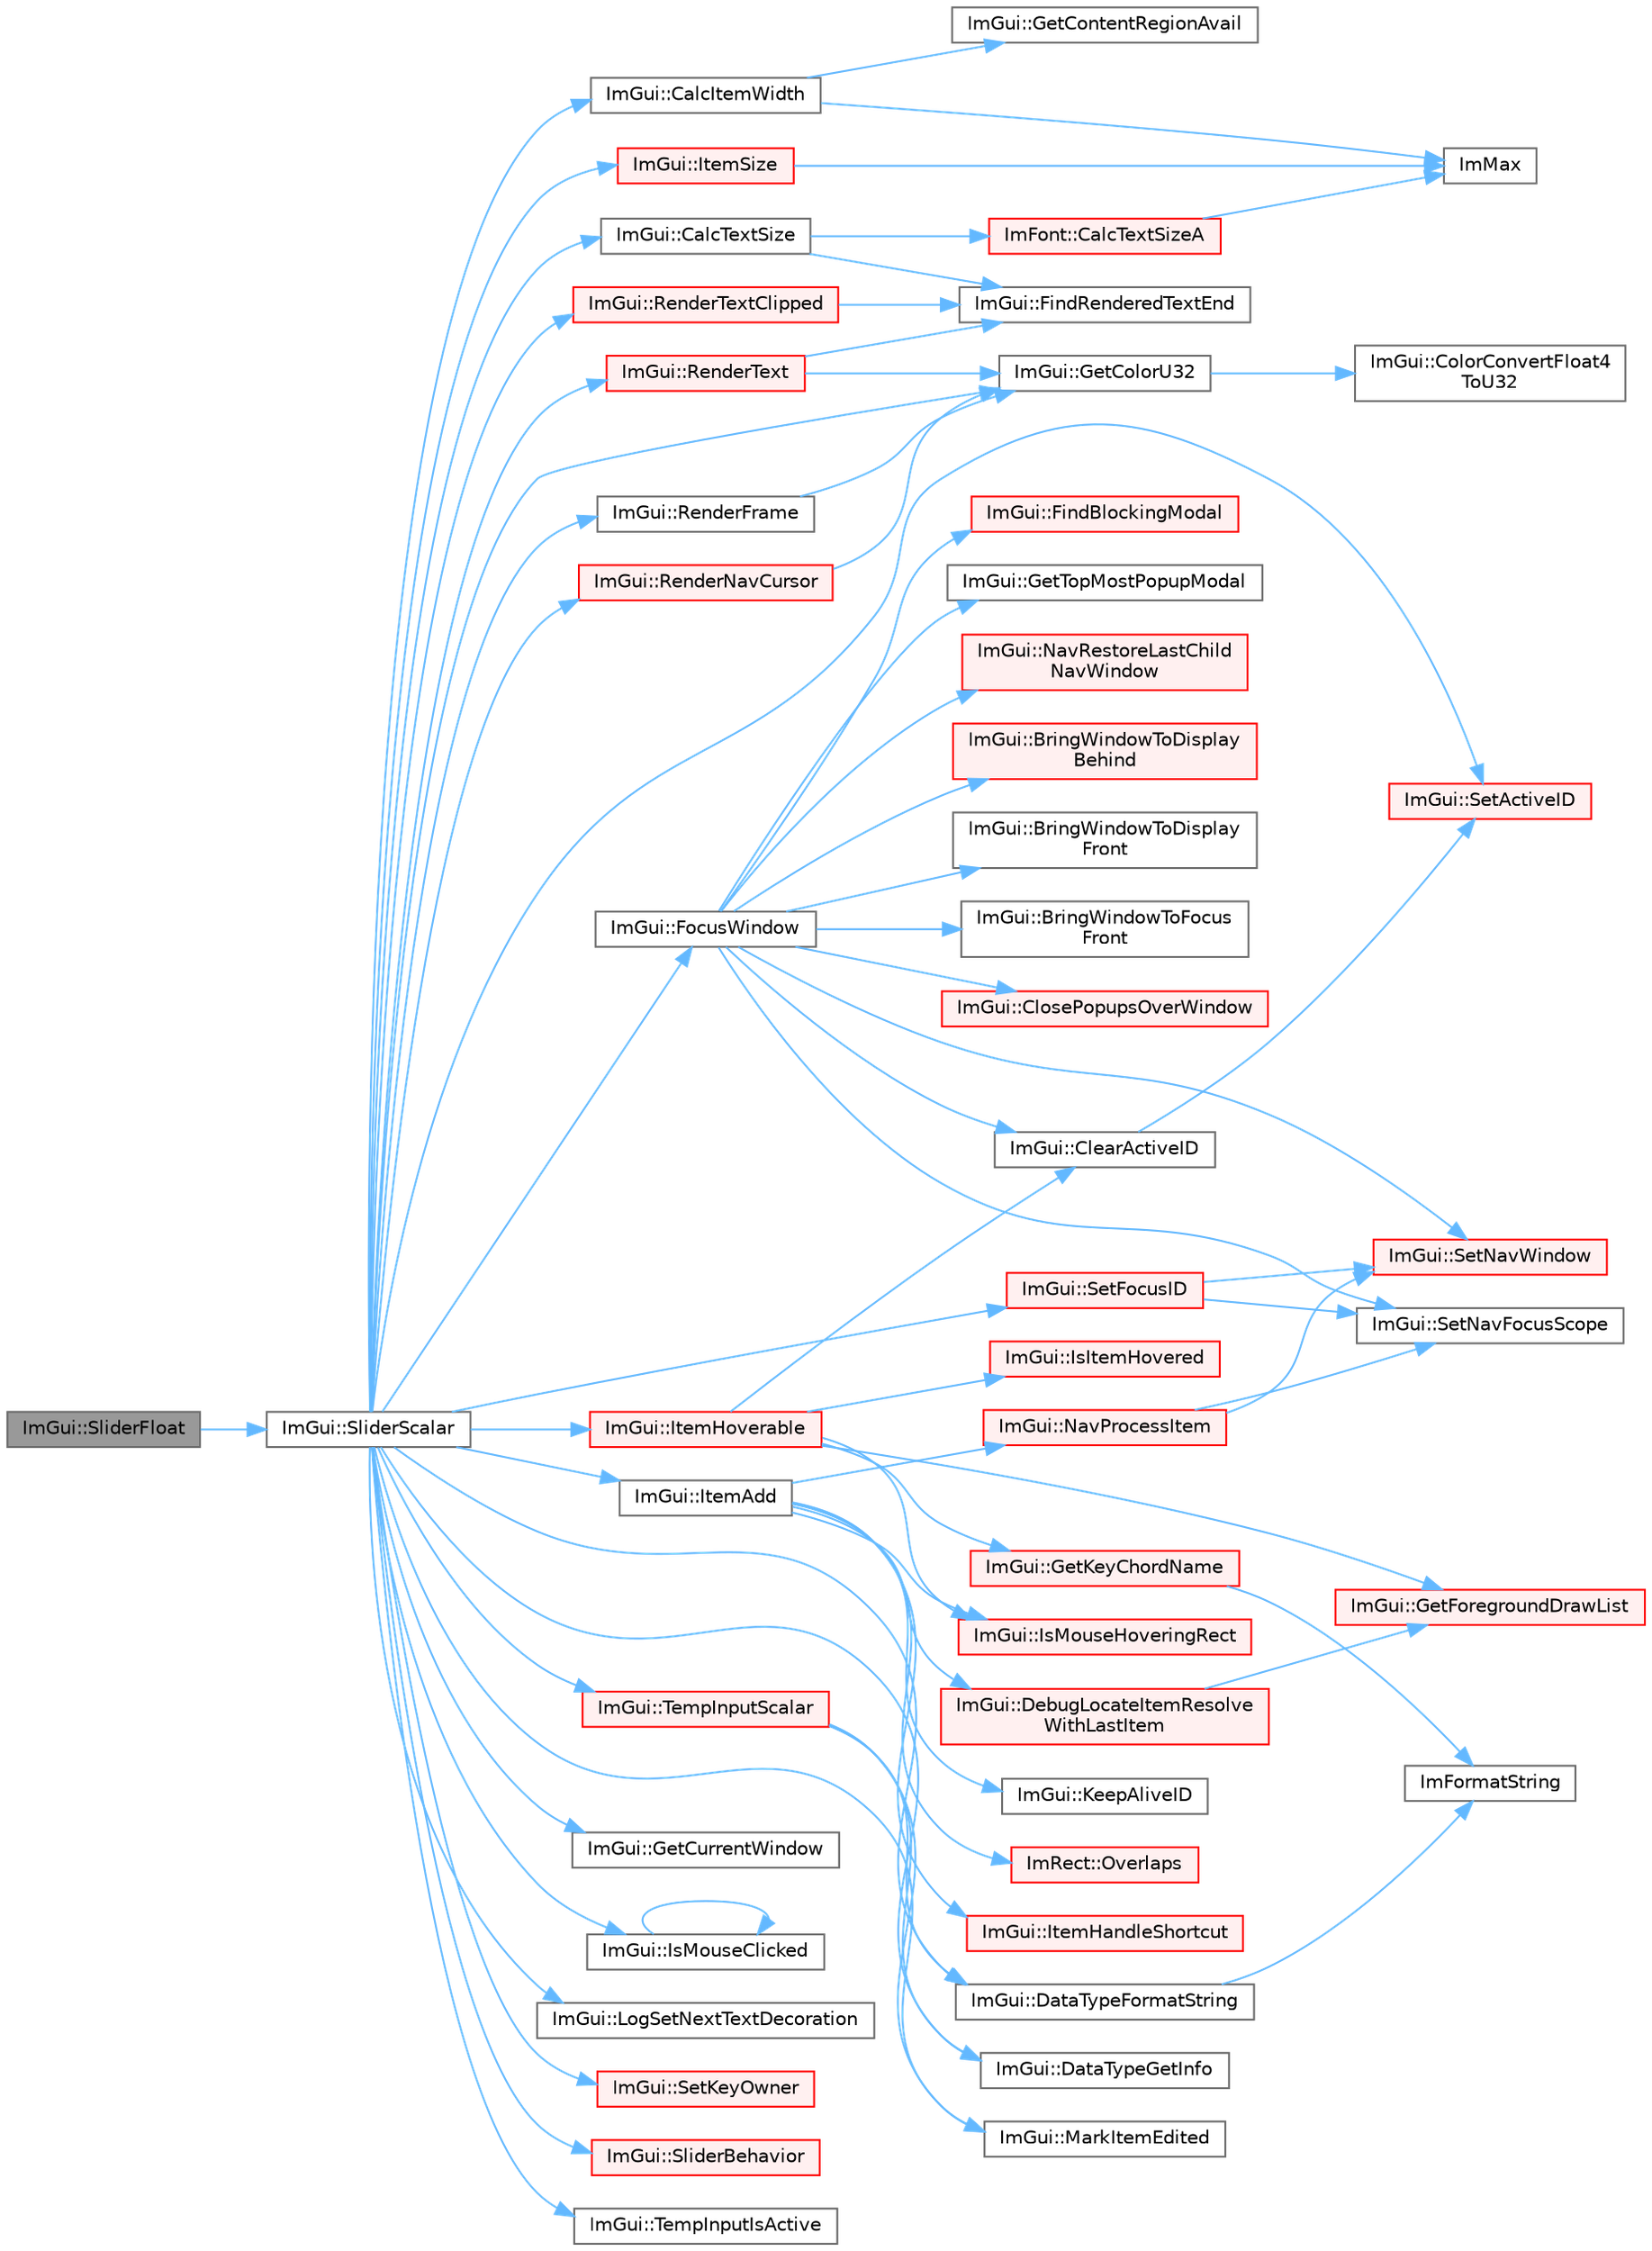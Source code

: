 digraph "ImGui::SliderFloat"
{
 // LATEX_PDF_SIZE
  bgcolor="transparent";
  edge [fontname=Helvetica,fontsize=10,labelfontname=Helvetica,labelfontsize=10];
  node [fontname=Helvetica,fontsize=10,shape=box,height=0.2,width=0.4];
  rankdir="LR";
  Node1 [id="Node000001",label="ImGui::SliderFloat",height=0.2,width=0.4,color="gray40", fillcolor="grey60", style="filled", fontcolor="black",tooltip=" "];
  Node1 -> Node2 [id="edge1_Node000001_Node000002",color="steelblue1",style="solid",tooltip=" "];
  Node2 [id="Node000002",label="ImGui::SliderScalar",height=0.2,width=0.4,color="grey40", fillcolor="white", style="filled",URL="$namespace_im_gui.html#afdd7faa9a69f75b8d674cdc207441bea",tooltip=" "];
  Node2 -> Node3 [id="edge2_Node000002_Node000003",color="steelblue1",style="solid",tooltip=" "];
  Node3 [id="Node000003",label="ImGui::CalcItemWidth",height=0.2,width=0.4,color="grey40", fillcolor="white", style="filled",URL="$namespace_im_gui.html#ab3b3ba92ebd8bca4a552dd93321a1994",tooltip=" "];
  Node3 -> Node4 [id="edge3_Node000003_Node000004",color="steelblue1",style="solid",tooltip=" "];
  Node4 [id="Node000004",label="ImGui::GetContentRegionAvail",height=0.2,width=0.4,color="grey40", fillcolor="white", style="filled",URL="$namespace_im_gui.html#a410c8e19b2fea8b52746ca11b3930301",tooltip=" "];
  Node3 -> Node5 [id="edge4_Node000003_Node000005",color="steelblue1",style="solid",tooltip=" "];
  Node5 [id="Node000005",label="ImMax",height=0.2,width=0.4,color="grey40", fillcolor="white", style="filled",URL="$imgui__internal_8h.html#a7667efd95147d0422f140917c71a9226",tooltip=" "];
  Node2 -> Node6 [id="edge5_Node000002_Node000006",color="steelblue1",style="solid",tooltip=" "];
  Node6 [id="Node000006",label="ImGui::CalcTextSize",height=0.2,width=0.4,color="grey40", fillcolor="white", style="filled",URL="$namespace_im_gui.html#a848b9db6cc4a186751c0ecebcaadc33b",tooltip=" "];
  Node6 -> Node7 [id="edge6_Node000006_Node000007",color="steelblue1",style="solid",tooltip=" "];
  Node7 [id="Node000007",label="ImFont::CalcTextSizeA",height=0.2,width=0.4,color="red", fillcolor="#FFF0F0", style="filled",URL="$struct_im_font.html#a418146c00c3dee351a411b952cce5175",tooltip=" "];
  Node7 -> Node5 [id="edge7_Node000007_Node000005",color="steelblue1",style="solid",tooltip=" "];
  Node6 -> Node14 [id="edge8_Node000006_Node000014",color="steelblue1",style="solid",tooltip=" "];
  Node14 [id="Node000014",label="ImGui::FindRenderedTextEnd",height=0.2,width=0.4,color="grey40", fillcolor="white", style="filled",URL="$namespace_im_gui.html#a7671e1dbc803a31b06081b52a771d83f",tooltip=" "];
  Node2 -> Node15 [id="edge9_Node000002_Node000015",color="steelblue1",style="solid",tooltip=" "];
  Node15 [id="Node000015",label="ImGui::DataTypeFormatString",height=0.2,width=0.4,color="grey40", fillcolor="white", style="filled",URL="$namespace_im_gui.html#a5fda8e22d0e4721940aefcb7232b1f82",tooltip=" "];
  Node15 -> Node16 [id="edge10_Node000015_Node000016",color="steelblue1",style="solid",tooltip=" "];
  Node16 [id="Node000016",label="ImFormatString",height=0.2,width=0.4,color="grey40", fillcolor="white", style="filled",URL="$imgui_8cpp.html#a75ccaf7d676b1f567ba888ae42ac3809",tooltip=" "];
  Node2 -> Node17 [id="edge11_Node000002_Node000017",color="steelblue1",style="solid",tooltip=" "];
  Node17 [id="Node000017",label="ImGui::DataTypeGetInfo",height=0.2,width=0.4,color="grey40", fillcolor="white", style="filled",URL="$namespace_im_gui.html#a5b25ed1443e5a28d5a5725892e896578",tooltip=" "];
  Node2 -> Node18 [id="edge12_Node000002_Node000018",color="steelblue1",style="solid",tooltip=" "];
  Node18 [id="Node000018",label="ImGui::FocusWindow",height=0.2,width=0.4,color="grey40", fillcolor="white", style="filled",URL="$namespace_im_gui.html#a27aa6f2f3aa11778c6d023b1b223f262",tooltip=" "];
  Node18 -> Node19 [id="edge13_Node000018_Node000019",color="steelblue1",style="solid",tooltip=" "];
  Node19 [id="Node000019",label="ImGui::BringWindowToDisplay\lBehind",height=0.2,width=0.4,color="red", fillcolor="#FFF0F0", style="filled",URL="$namespace_im_gui.html#a8cae2f7a08f820a8d5349d1964603b20",tooltip=" "];
  Node18 -> Node21 [id="edge14_Node000018_Node000021",color="steelblue1",style="solid",tooltip=" "];
  Node21 [id="Node000021",label="ImGui::BringWindowToDisplay\lFront",height=0.2,width=0.4,color="grey40", fillcolor="white", style="filled",URL="$namespace_im_gui.html#a1f7b95f36d03751c928af7b1b745e959",tooltip=" "];
  Node18 -> Node22 [id="edge15_Node000018_Node000022",color="steelblue1",style="solid",tooltip=" "];
  Node22 [id="Node000022",label="ImGui::BringWindowToFocus\lFront",height=0.2,width=0.4,color="grey40", fillcolor="white", style="filled",URL="$namespace_im_gui.html#affe95a2dc969f0d15fbd4b588c94ac1a",tooltip=" "];
  Node18 -> Node23 [id="edge16_Node000018_Node000023",color="steelblue1",style="solid",tooltip=" "];
  Node23 [id="Node000023",label="ImGui::ClearActiveID",height=0.2,width=0.4,color="grey40", fillcolor="white", style="filled",URL="$namespace_im_gui.html#a17ff60ad1e2669130ac38a04d16eb354",tooltip=" "];
  Node23 -> Node24 [id="edge17_Node000023_Node000024",color="steelblue1",style="solid",tooltip=" "];
  Node24 [id="Node000024",label="ImGui::SetActiveID",height=0.2,width=0.4,color="red", fillcolor="#FFF0F0", style="filled",URL="$namespace_im_gui.html#a27b8ace13a8c421ee8405f0cbebe4ead",tooltip=" "];
  Node18 -> Node26 [id="edge18_Node000018_Node000026",color="steelblue1",style="solid",tooltip=" "];
  Node26 [id="Node000026",label="ImGui::ClosePopupsOverWindow",height=0.2,width=0.4,color="red", fillcolor="#FFF0F0", style="filled",URL="$namespace_im_gui.html#a0076b153c697cb85e263fcbd59340bce",tooltip=" "];
  Node18 -> Node31 [id="edge19_Node000018_Node000031",color="steelblue1",style="solid",tooltip=" "];
  Node31 [id="Node000031",label="ImGui::FindBlockingModal",height=0.2,width=0.4,color="red", fillcolor="#FFF0F0", style="filled",URL="$namespace_im_gui.html#a196705a4195b41a57470ef6553cb440c",tooltip=" "];
  Node18 -> Node32 [id="edge20_Node000018_Node000032",color="steelblue1",style="solid",tooltip=" "];
  Node32 [id="Node000032",label="ImGui::GetTopMostPopupModal",height=0.2,width=0.4,color="grey40", fillcolor="white", style="filled",URL="$namespace_im_gui.html#a6b905269b079f5e07755db52cc6e52df",tooltip=" "];
  Node18 -> Node33 [id="edge21_Node000018_Node000033",color="steelblue1",style="solid",tooltip=" "];
  Node33 [id="Node000033",label="ImGui::NavRestoreLastChild\lNavWindow",height=0.2,width=0.4,color="red", fillcolor="#FFF0F0", style="filled",URL="$namespace_im_gui.html#ae9ed208c0b64e4919e5de1cb83b2db2a",tooltip=" "];
  Node18 -> Node35 [id="edge22_Node000018_Node000035",color="steelblue1",style="solid",tooltip=" "];
  Node35 [id="Node000035",label="ImGui::SetNavFocusScope",height=0.2,width=0.4,color="grey40", fillcolor="white", style="filled",URL="$namespace_im_gui.html#ada2736a9b034b93ba877f46577bc5e8b",tooltip=" "];
  Node18 -> Node36 [id="edge23_Node000018_Node000036",color="steelblue1",style="solid",tooltip=" "];
  Node36 [id="Node000036",label="ImGui::SetNavWindow",height=0.2,width=0.4,color="red", fillcolor="#FFF0F0", style="filled",URL="$namespace_im_gui.html#aa422c756f467e650d67b4fb1b74ff5a1",tooltip=" "];
  Node2 -> Node38 [id="edge24_Node000002_Node000038",color="steelblue1",style="solid",tooltip=" "];
  Node38 [id="Node000038",label="ImGui::GetColorU32",height=0.2,width=0.4,color="grey40", fillcolor="white", style="filled",URL="$namespace_im_gui.html#a0de2d9bd347d9866511eb8d014e62556",tooltip=" "];
  Node38 -> Node39 [id="edge25_Node000038_Node000039",color="steelblue1",style="solid",tooltip=" "];
  Node39 [id="Node000039",label="ImGui::ColorConvertFloat4\lToU32",height=0.2,width=0.4,color="grey40", fillcolor="white", style="filled",URL="$namespace_im_gui.html#abe2691de0b1a71c774ab24cc91564a94",tooltip=" "];
  Node2 -> Node40 [id="edge26_Node000002_Node000040",color="steelblue1",style="solid",tooltip=" "];
  Node40 [id="Node000040",label="ImGui::GetCurrentWindow",height=0.2,width=0.4,color="grey40", fillcolor="white", style="filled",URL="$namespace_im_gui.html#ac452417b5004ca16a814a72cff153526",tooltip=" "];
  Node2 -> Node41 [id="edge27_Node000002_Node000041",color="steelblue1",style="solid",tooltip=" "];
  Node41 [id="Node000041",label="ImGui::IsMouseClicked",height=0.2,width=0.4,color="grey40", fillcolor="white", style="filled",URL="$namespace_im_gui.html#a2d430db9485d0b3d86d51d5436225495",tooltip=" "];
  Node41 -> Node41 [id="edge28_Node000041_Node000041",color="steelblue1",style="solid",tooltip=" "];
  Node2 -> Node42 [id="edge29_Node000002_Node000042",color="steelblue1",style="solid",tooltip=" "];
  Node42 [id="Node000042",label="ImGui::ItemAdd",height=0.2,width=0.4,color="grey40", fillcolor="white", style="filled",URL="$namespace_im_gui.html#a0c2ccafc8d403c02a6590ac21157b9ac",tooltip=" "];
  Node42 -> Node43 [id="edge30_Node000042_Node000043",color="steelblue1",style="solid",tooltip=" "];
  Node43 [id="Node000043",label="ImGui::DebugLocateItemResolve\lWithLastItem",height=0.2,width=0.4,color="red", fillcolor="#FFF0F0", style="filled",URL="$namespace_im_gui.html#ae8ab0d7dfc90af8e82db3ed9e7829219",tooltip=" "];
  Node43 -> Node59 [id="edge31_Node000043_Node000059",color="steelblue1",style="solid",tooltip=" "];
  Node59 [id="Node000059",label="ImGui::GetForegroundDrawList",height=0.2,width=0.4,color="red", fillcolor="#FFF0F0", style="filled",URL="$namespace_im_gui.html#a77e1a981b472415e6613a2bd0966d817",tooltip=" "];
  Node42 -> Node66 [id="edge32_Node000042_Node000066",color="steelblue1",style="solid",tooltip=" "];
  Node66 [id="Node000066",label="ImGui::IsMouseHoveringRect",height=0.2,width=0.4,color="red", fillcolor="#FFF0F0", style="filled",URL="$namespace_im_gui.html#ae0b8ea0e06c457316d6aed6c5b2a1c25",tooltip=" "];
  Node42 -> Node70 [id="edge33_Node000042_Node000070",color="steelblue1",style="solid",tooltip=" "];
  Node70 [id="Node000070",label="ImGui::ItemHandleShortcut",height=0.2,width=0.4,color="red", fillcolor="#FFF0F0", style="filled",URL="$namespace_im_gui.html#a338deb537666a886cf3ece08c07e9fa9",tooltip=" "];
  Node42 -> Node73 [id="edge34_Node000042_Node000073",color="steelblue1",style="solid",tooltip=" "];
  Node73 [id="Node000073",label="ImGui::KeepAliveID",height=0.2,width=0.4,color="grey40", fillcolor="white", style="filled",URL="$namespace_im_gui.html#a85a245c78a9f7c351636bdad6e60c488",tooltip=" "];
  Node42 -> Node74 [id="edge35_Node000042_Node000074",color="steelblue1",style="solid",tooltip=" "];
  Node74 [id="Node000074",label="ImGui::NavProcessItem",height=0.2,width=0.4,color="red", fillcolor="#FFF0F0", style="filled",URL="$namespace_im_gui.html#aa217c2f0448788f3c064bf828a8f9d8f",tooltip=" "];
  Node74 -> Node35 [id="edge36_Node000074_Node000035",color="steelblue1",style="solid",tooltip=" "];
  Node74 -> Node36 [id="edge37_Node000074_Node000036",color="steelblue1",style="solid",tooltip=" "];
  Node42 -> Node92 [id="edge38_Node000042_Node000092",color="steelblue1",style="solid",tooltip=" "];
  Node92 [id="Node000092",label="ImRect::Overlaps",height=0.2,width=0.4,color="red", fillcolor="#FFF0F0", style="filled",URL="$struct_im_rect.html#a0af3bade3781e5e7c6afdf71ccfb0d43",tooltip=" "];
  Node2 -> Node93 [id="edge39_Node000002_Node000093",color="steelblue1",style="solid",tooltip=" "];
  Node93 [id="Node000093",label="ImGui::ItemHoverable",height=0.2,width=0.4,color="red", fillcolor="#FFF0F0", style="filled",URL="$namespace_im_gui.html#a1d7304e335dbe35c4d97b67854111ed2",tooltip=" "];
  Node93 -> Node23 [id="edge40_Node000093_Node000023",color="steelblue1",style="solid",tooltip=" "];
  Node93 -> Node59 [id="edge41_Node000093_Node000059",color="steelblue1",style="solid",tooltip=" "];
  Node93 -> Node94 [id="edge42_Node000093_Node000094",color="steelblue1",style="solid",tooltip=" "];
  Node94 [id="Node000094",label="ImGui::GetKeyChordName",height=0.2,width=0.4,color="red", fillcolor="#FFF0F0", style="filled",URL="$namespace_im_gui.html#a4711f04593c21dee2ecb1f736c4da981",tooltip=" "];
  Node94 -> Node16 [id="edge43_Node000094_Node000016",color="steelblue1",style="solid",tooltip=" "];
  Node93 -> Node101 [id="edge44_Node000093_Node000101",color="steelblue1",style="solid",tooltip=" "];
  Node101 [id="Node000101",label="ImGui::IsItemHovered",height=0.2,width=0.4,color="red", fillcolor="#FFF0F0", style="filled",URL="$namespace_im_gui.html#ac9a400eff3a9561d95e80486c52a660b",tooltip=" "];
  Node93 -> Node66 [id="edge45_Node000093_Node000066",color="steelblue1",style="solid",tooltip=" "];
  Node2 -> Node177 [id="edge46_Node000002_Node000177",color="steelblue1",style="solid",tooltip=" "];
  Node177 [id="Node000177",label="ImGui::ItemSize",height=0.2,width=0.4,color="red", fillcolor="#FFF0F0", style="filled",URL="$namespace_im_gui.html#a4b5818a652d943ea54e0cec9fb3943d7",tooltip=" "];
  Node177 -> Node5 [id="edge47_Node000177_Node000005",color="steelblue1",style="solid",tooltip=" "];
  Node2 -> Node263 [id="edge48_Node000002_Node000263",color="steelblue1",style="solid",tooltip=" "];
  Node263 [id="Node000263",label="ImGui::LogSetNextTextDecoration",height=0.2,width=0.4,color="grey40", fillcolor="white", style="filled",URL="$namespace_im_gui.html#a66bc1e61bff5f2170bcd2d7d071eaa22",tooltip=" "];
  Node2 -> Node285 [id="edge49_Node000002_Node000285",color="steelblue1",style="solid",tooltip=" "];
  Node285 [id="Node000285",label="ImGui::MarkItemEdited",height=0.2,width=0.4,color="grey40", fillcolor="white", style="filled",URL="$namespace_im_gui.html#a83036681a36fbee2d35b5b57a1ef72e6",tooltip=" "];
  Node2 -> Node230 [id="edge50_Node000002_Node000230",color="steelblue1",style="solid",tooltip=" "];
  Node230 [id="Node000230",label="ImGui::RenderFrame",height=0.2,width=0.4,color="grey40", fillcolor="white", style="filled",URL="$namespace_im_gui.html#a6eb97ff501764c37df4ffd99ebadeba7",tooltip=" "];
  Node230 -> Node38 [id="edge51_Node000230_Node000038",color="steelblue1",style="solid",tooltip=" "];
  Node2 -> Node231 [id="edge52_Node000002_Node000231",color="steelblue1",style="solid",tooltip=" "];
  Node231 [id="Node000231",label="ImGui::RenderNavCursor",height=0.2,width=0.4,color="red", fillcolor="#FFF0F0", style="filled",URL="$namespace_im_gui.html#a2722dcfe26c7f6e8cd522102ef5b7df2",tooltip=" "];
  Node231 -> Node38 [id="edge53_Node000231_Node000038",color="steelblue1",style="solid",tooltip=" "];
  Node2 -> Node273 [id="edge54_Node000002_Node000273",color="steelblue1",style="solid",tooltip=" "];
  Node273 [id="Node000273",label="ImGui::RenderText",height=0.2,width=0.4,color="red", fillcolor="#FFF0F0", style="filled",URL="$namespace_im_gui.html#a9971ce57f2a288ac3a12df886c5550d1",tooltip=" "];
  Node273 -> Node14 [id="edge55_Node000273_Node000014",color="steelblue1",style="solid",tooltip=" "];
  Node273 -> Node38 [id="edge56_Node000273_Node000038",color="steelblue1",style="solid",tooltip=" "];
  Node2 -> Node279 [id="edge57_Node000002_Node000279",color="steelblue1",style="solid",tooltip=" "];
  Node279 [id="Node000279",label="ImGui::RenderTextClipped",height=0.2,width=0.4,color="red", fillcolor="#FFF0F0", style="filled",URL="$namespace_im_gui.html#ab362eafae794c7364a6b96ea06f38eb9",tooltip=" "];
  Node279 -> Node14 [id="edge58_Node000279_Node000014",color="steelblue1",style="solid",tooltip=" "];
  Node2 -> Node24 [id="edge59_Node000002_Node000024",color="steelblue1",style="solid",tooltip=" "];
  Node2 -> Node288 [id="edge60_Node000002_Node000288",color="steelblue1",style="solid",tooltip=" "];
  Node288 [id="Node000288",label="ImGui::SetFocusID",height=0.2,width=0.4,color="red", fillcolor="#FFF0F0", style="filled",URL="$namespace_im_gui.html#a8ad578d7141486ff12b59b0c251234e6",tooltip=" "];
  Node288 -> Node35 [id="edge61_Node000288_Node000035",color="steelblue1",style="solid",tooltip=" "];
  Node288 -> Node36 [id="edge62_Node000288_Node000036",color="steelblue1",style="solid",tooltip=" "];
  Node2 -> Node214 [id="edge63_Node000002_Node000214",color="steelblue1",style="solid",tooltip=" "];
  Node214 [id="Node000214",label="ImGui::SetKeyOwner",height=0.2,width=0.4,color="red", fillcolor="#FFF0F0", style="filled",URL="$namespace_im_gui.html#ac415798dd69ab045cda84dd14a52c3ea",tooltip=" "];
  Node2 -> Node518 [id="edge64_Node000002_Node000518",color="steelblue1",style="solid",tooltip=" "];
  Node518 [id="Node000518",label="ImGui::SliderBehavior",height=0.2,width=0.4,color="red", fillcolor="#FFF0F0", style="filled",URL="$namespace_im_gui.html#af8d5d2cfa55221448e55e51b1abcfe93",tooltip=" "];
  Node2 -> Node520 [id="edge65_Node000002_Node000520",color="steelblue1",style="solid",tooltip=" "];
  Node520 [id="Node000520",label="ImGui::TempInputIsActive",height=0.2,width=0.4,color="grey40", fillcolor="white", style="filled",URL="$namespace_im_gui.html#a4e5c8dd9a681f3b8f8f36b07d84ae0e5",tooltip=" "];
  Node2 -> Node521 [id="edge66_Node000002_Node000521",color="steelblue1",style="solid",tooltip=" "];
  Node521 [id="Node000521",label="ImGui::TempInputScalar",height=0.2,width=0.4,color="red", fillcolor="#FFF0F0", style="filled",URL="$namespace_im_gui.html#a392fed3e7db2a75abf217bf84c6abce9",tooltip=" "];
  Node521 -> Node15 [id="edge67_Node000521_Node000015",color="steelblue1",style="solid",tooltip=" "];
  Node521 -> Node17 [id="edge68_Node000521_Node000017",color="steelblue1",style="solid",tooltip=" "];
  Node521 -> Node285 [id="edge69_Node000521_Node000285",color="steelblue1",style="solid",tooltip=" "];
}
